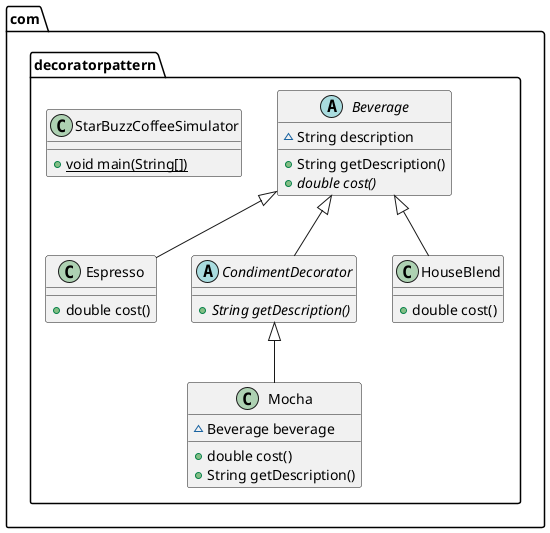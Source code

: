 @startuml
class com.decoratorpattern.Espresso {
+ double cost()
}
abstract class com.decoratorpattern.CondimentDecorator {
+ {abstract}String getDescription()
}
abstract class com.decoratorpattern.Beverage {
~ String description
+ String getDescription()
+ {abstract}double cost()
}
class com.decoratorpattern.StarBuzzCoffeeSimulator {
+ {static} void main(String[])
}
class com.decoratorpattern.Mocha {
~ Beverage beverage
+ double cost()
+ String getDescription()
}
class com.decoratorpattern.HouseBlend {
+ double cost()
}


com.decoratorpattern.Beverage <|-- com.decoratorpattern.Espresso
com.decoratorpattern.Beverage <|-- com.decoratorpattern.CondimentDecorator
com.decoratorpattern.CondimentDecorator <|-- com.decoratorpattern.Mocha
com.decoratorpattern.Beverage <|-- com.decoratorpattern.HouseBlend
@enduml